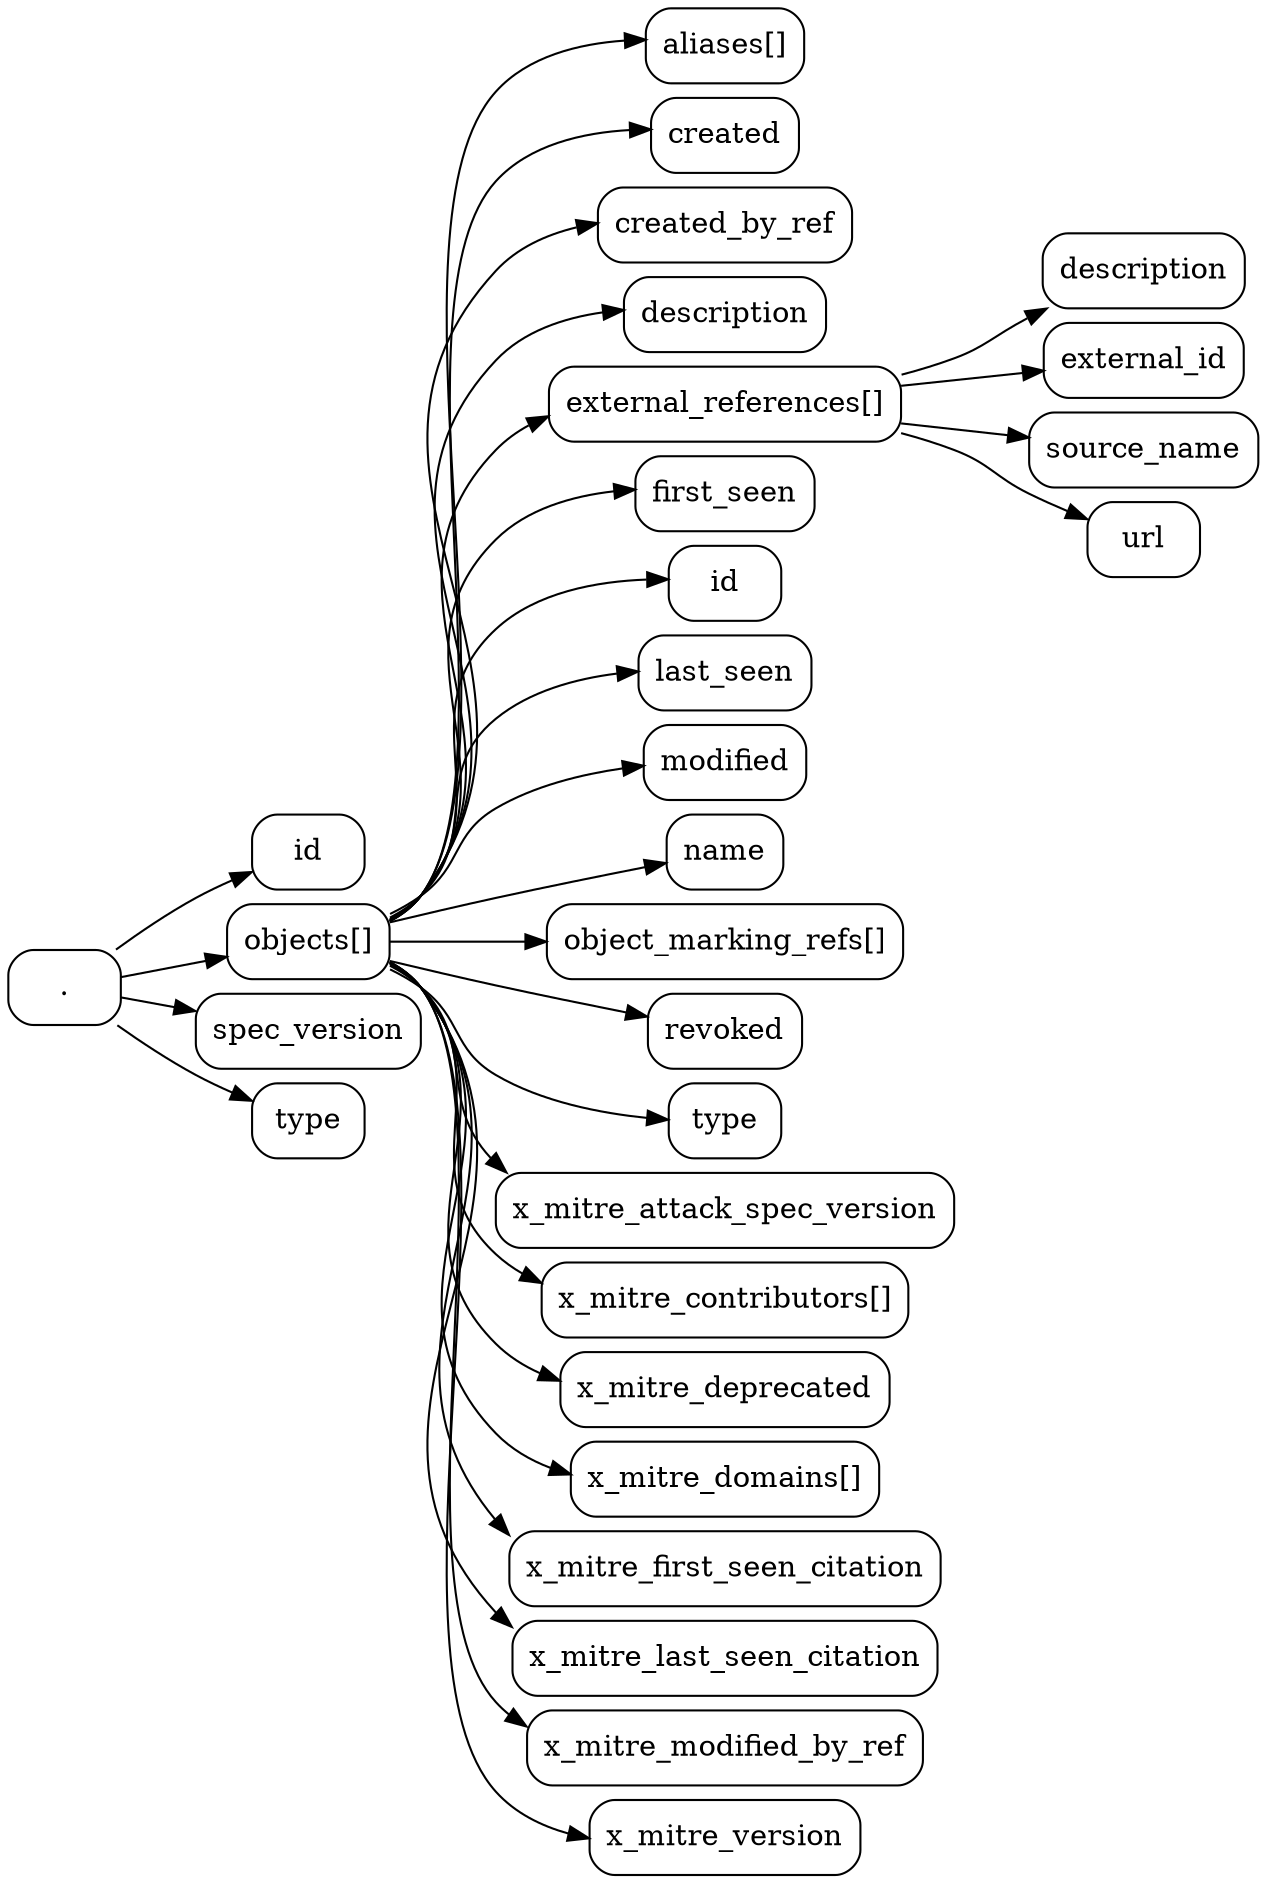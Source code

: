 digraph G {
    node [shape=box, style=rounded]
    layout=dot
    rankdir=LR
    splines=true
    ranksep=0.5
    nodesep=0.1

    "id"
    "."
    "objects[]"
    "objects[].aliases[]" [label="aliases[]"]
    "objects[].created" [label="created"]
    "objects[].created_by_ref" [label="created_by_ref"]
    "objects[].description" [label="description"]
    "objects[].external_references[]" [label="external_references[]"]
    "objects[].external_references[].description" [label="description"]
    "objects[].external_references[].external_id" [label="external_id"]
    "objects[].external_references[].source_name" [label="source_name"]
    "objects[].external_references[].url" [label="url"]
    "objects[].first_seen" [label="first_seen"]
    "objects[].id" [label="id"]
    "objects[].last_seen" [label="last_seen"]
    "objects[].modified" [label="modified"]
    "objects[].name" [label="name"]
    "objects[].object_marking_refs[]" [label="object_marking_refs[]"]
    "objects[].revoked" [label="revoked"]
    "objects[].type" [label="type"]
    "objects[].x_mitre_attack_spec_version" [label="x_mitre_attack_spec_version"]
    "objects[].x_mitre_contributors[]" [label="x_mitre_contributors[]"]
    "objects[].x_mitre_deprecated" [label="x_mitre_deprecated"]
    "objects[].x_mitre_domains[]" [label="x_mitre_domains[]"]
    "objects[].x_mitre_first_seen_citation" [label="x_mitre_first_seen_citation"]
    "objects[].x_mitre_last_seen_citation" [label="x_mitre_last_seen_citation"]
    "objects[].x_mitre_modified_by_ref" [label="x_mitre_modified_by_ref"]
    "objects[].x_mitre_version" [label="x_mitre_version"]
    "spec_version"
    "type"

    "." -> "id"
    "." -> "objects[]"
    "." -> "spec_version"
    "." -> "type"
    "objects[]" -> "objects[].aliases[]"
    "objects[]" -> "objects[].created"
    "objects[]" -> "objects[].created_by_ref"
    "objects[]" -> "objects[].description"
    "objects[]" -> "objects[].external_references[]"
    "objects[]" -> "objects[].first_seen"
    "objects[]" -> "objects[].id"
    "objects[]" -> "objects[].last_seen"
    "objects[]" -> "objects[].modified"
    "objects[]" -> "objects[].name"
    "objects[]" -> "objects[].object_marking_refs[]"
    "objects[]" -> "objects[].revoked"
    "objects[]" -> "objects[].type"
    "objects[]" -> "objects[].x_mitre_attack_spec_version"
    "objects[]" -> "objects[].x_mitre_contributors[]"
    "objects[]" -> "objects[].x_mitre_deprecated"
    "objects[]" -> "objects[].x_mitre_domains[]"
    "objects[]" -> "objects[].x_mitre_first_seen_citation"
    "objects[]" -> "objects[].x_mitre_last_seen_citation"
    "objects[]" -> "objects[].x_mitre_modified_by_ref"
    "objects[]" -> "objects[].x_mitre_version"
    "objects[].external_references[]" -> "objects[].external_references[].description"
    "objects[].external_references[]" -> "objects[].external_references[].external_id"
    "objects[].external_references[]" -> "objects[].external_references[].source_name"
    "objects[].external_references[]" -> "objects[].external_references[].url"
}